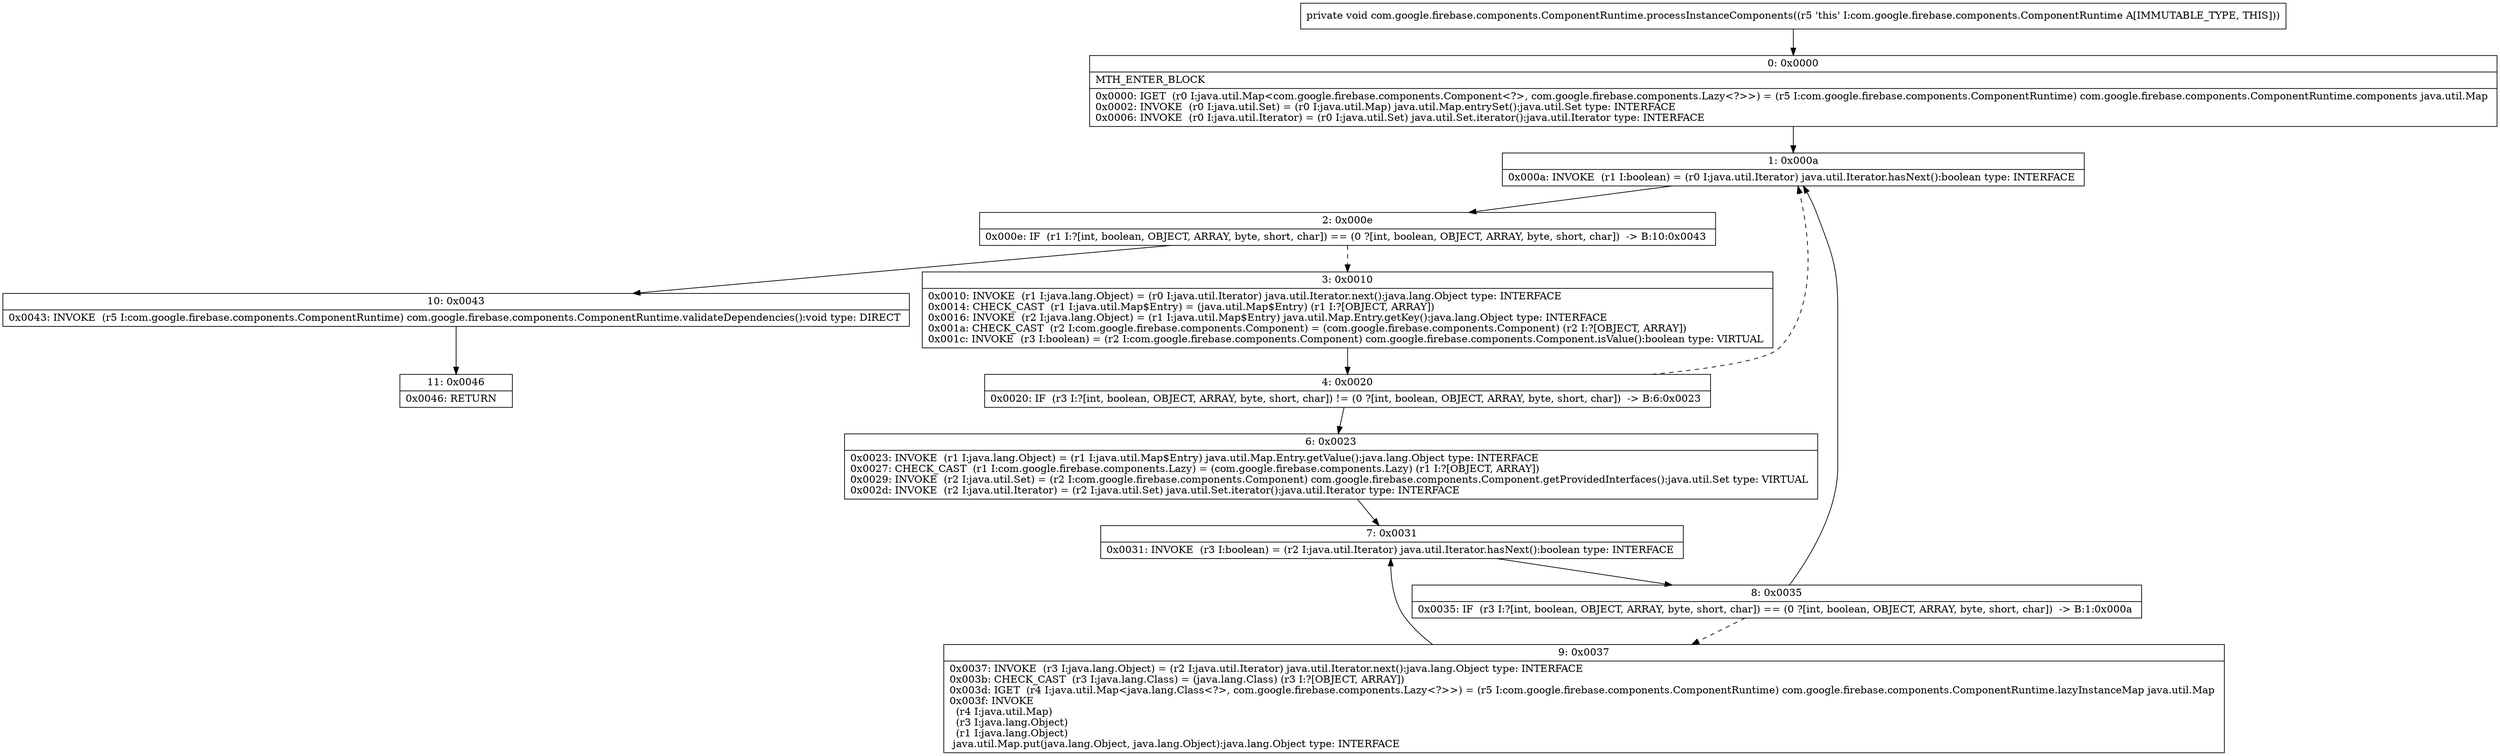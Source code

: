 digraph "CFG forcom.google.firebase.components.ComponentRuntime.processInstanceComponents()V" {
Node_0 [shape=record,label="{0\:\ 0x0000|MTH_ENTER_BLOCK\l|0x0000: IGET  (r0 I:java.util.Map\<com.google.firebase.components.Component\<?\>, com.google.firebase.components.Lazy\<?\>\>) = (r5 I:com.google.firebase.components.ComponentRuntime) com.google.firebase.components.ComponentRuntime.components java.util.Map \l0x0002: INVOKE  (r0 I:java.util.Set) = (r0 I:java.util.Map) java.util.Map.entrySet():java.util.Set type: INTERFACE \l0x0006: INVOKE  (r0 I:java.util.Iterator) = (r0 I:java.util.Set) java.util.Set.iterator():java.util.Iterator type: INTERFACE \l}"];
Node_1 [shape=record,label="{1\:\ 0x000a|0x000a: INVOKE  (r1 I:boolean) = (r0 I:java.util.Iterator) java.util.Iterator.hasNext():boolean type: INTERFACE \l}"];
Node_2 [shape=record,label="{2\:\ 0x000e|0x000e: IF  (r1 I:?[int, boolean, OBJECT, ARRAY, byte, short, char]) == (0 ?[int, boolean, OBJECT, ARRAY, byte, short, char])  \-\> B:10:0x0043 \l}"];
Node_3 [shape=record,label="{3\:\ 0x0010|0x0010: INVOKE  (r1 I:java.lang.Object) = (r0 I:java.util.Iterator) java.util.Iterator.next():java.lang.Object type: INTERFACE \l0x0014: CHECK_CAST  (r1 I:java.util.Map$Entry) = (java.util.Map$Entry) (r1 I:?[OBJECT, ARRAY]) \l0x0016: INVOKE  (r2 I:java.lang.Object) = (r1 I:java.util.Map$Entry) java.util.Map.Entry.getKey():java.lang.Object type: INTERFACE \l0x001a: CHECK_CAST  (r2 I:com.google.firebase.components.Component) = (com.google.firebase.components.Component) (r2 I:?[OBJECT, ARRAY]) \l0x001c: INVOKE  (r3 I:boolean) = (r2 I:com.google.firebase.components.Component) com.google.firebase.components.Component.isValue():boolean type: VIRTUAL \l}"];
Node_4 [shape=record,label="{4\:\ 0x0020|0x0020: IF  (r3 I:?[int, boolean, OBJECT, ARRAY, byte, short, char]) != (0 ?[int, boolean, OBJECT, ARRAY, byte, short, char])  \-\> B:6:0x0023 \l}"];
Node_6 [shape=record,label="{6\:\ 0x0023|0x0023: INVOKE  (r1 I:java.lang.Object) = (r1 I:java.util.Map$Entry) java.util.Map.Entry.getValue():java.lang.Object type: INTERFACE \l0x0027: CHECK_CAST  (r1 I:com.google.firebase.components.Lazy) = (com.google.firebase.components.Lazy) (r1 I:?[OBJECT, ARRAY]) \l0x0029: INVOKE  (r2 I:java.util.Set) = (r2 I:com.google.firebase.components.Component) com.google.firebase.components.Component.getProvidedInterfaces():java.util.Set type: VIRTUAL \l0x002d: INVOKE  (r2 I:java.util.Iterator) = (r2 I:java.util.Set) java.util.Set.iterator():java.util.Iterator type: INTERFACE \l}"];
Node_7 [shape=record,label="{7\:\ 0x0031|0x0031: INVOKE  (r3 I:boolean) = (r2 I:java.util.Iterator) java.util.Iterator.hasNext():boolean type: INTERFACE \l}"];
Node_8 [shape=record,label="{8\:\ 0x0035|0x0035: IF  (r3 I:?[int, boolean, OBJECT, ARRAY, byte, short, char]) == (0 ?[int, boolean, OBJECT, ARRAY, byte, short, char])  \-\> B:1:0x000a \l}"];
Node_9 [shape=record,label="{9\:\ 0x0037|0x0037: INVOKE  (r3 I:java.lang.Object) = (r2 I:java.util.Iterator) java.util.Iterator.next():java.lang.Object type: INTERFACE \l0x003b: CHECK_CAST  (r3 I:java.lang.Class) = (java.lang.Class) (r3 I:?[OBJECT, ARRAY]) \l0x003d: IGET  (r4 I:java.util.Map\<java.lang.Class\<?\>, com.google.firebase.components.Lazy\<?\>\>) = (r5 I:com.google.firebase.components.ComponentRuntime) com.google.firebase.components.ComponentRuntime.lazyInstanceMap java.util.Map \l0x003f: INVOKE  \l  (r4 I:java.util.Map)\l  (r3 I:java.lang.Object)\l  (r1 I:java.lang.Object)\l java.util.Map.put(java.lang.Object, java.lang.Object):java.lang.Object type: INTERFACE \l}"];
Node_10 [shape=record,label="{10\:\ 0x0043|0x0043: INVOKE  (r5 I:com.google.firebase.components.ComponentRuntime) com.google.firebase.components.ComponentRuntime.validateDependencies():void type: DIRECT \l}"];
Node_11 [shape=record,label="{11\:\ 0x0046|0x0046: RETURN   \l}"];
MethodNode[shape=record,label="{private void com.google.firebase.components.ComponentRuntime.processInstanceComponents((r5 'this' I:com.google.firebase.components.ComponentRuntime A[IMMUTABLE_TYPE, THIS])) }"];
MethodNode -> Node_0;
Node_0 -> Node_1;
Node_1 -> Node_2;
Node_2 -> Node_3[style=dashed];
Node_2 -> Node_10;
Node_3 -> Node_4;
Node_4 -> Node_6;
Node_4 -> Node_1[style=dashed];
Node_6 -> Node_7;
Node_7 -> Node_8;
Node_8 -> Node_1;
Node_8 -> Node_9[style=dashed];
Node_9 -> Node_7;
Node_10 -> Node_11;
}

